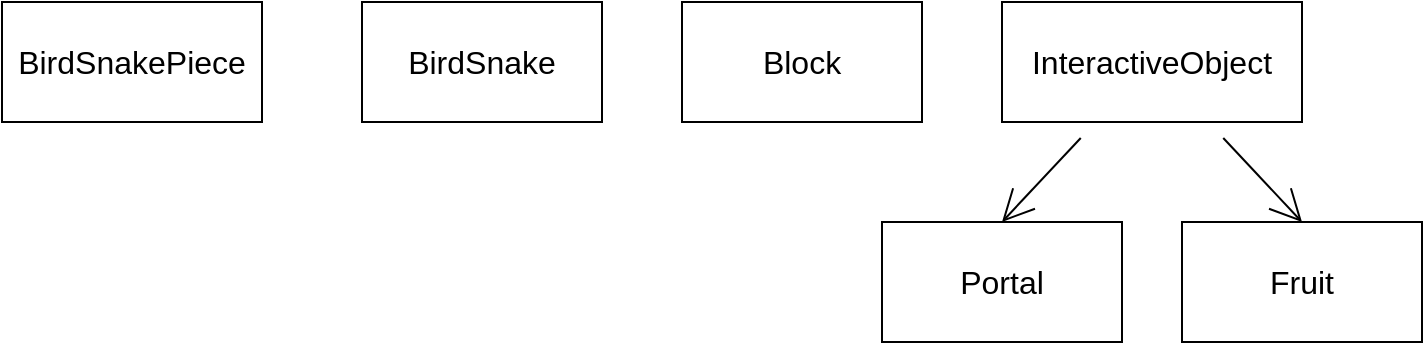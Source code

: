 <mxfile version="20.7.4" type="github">
  <diagram id="C5RBs43oDa-KdzZeNtuy" name="Page-1">
    <mxGraphModel dx="2074" dy="846" grid="1" gridSize="10" guides="1" tooltips="1" connect="1" arrows="1" fold="1" page="1" pageScale="1" pageWidth="827" pageHeight="1169" math="0" shadow="0">
      <root>
        <mxCell id="WIyWlLk6GJQsqaUBKTNV-0" />
        <mxCell id="WIyWlLk6GJQsqaUBKTNV-1" parent="WIyWlLk6GJQsqaUBKTNV-0" />
        <mxCell id="b_qrke7oka-_pSYDX-qw-0" value="BirdSnake" style="rounded=0;whiteSpace=wrap;html=1;fontSize=16;" vertex="1" parent="WIyWlLk6GJQsqaUBKTNV-1">
          <mxGeometry x="210" y="180" width="120" height="60" as="geometry" />
        </mxCell>
        <mxCell id="b_qrke7oka-_pSYDX-qw-1" value="Portal" style="rounded=0;whiteSpace=wrap;html=1;fontSize=16;" vertex="1" parent="WIyWlLk6GJQsqaUBKTNV-1">
          <mxGeometry x="470" y="290" width="120" height="60" as="geometry" />
        </mxCell>
        <mxCell id="b_qrke7oka-_pSYDX-qw-2" value="Block" style="rounded=0;whiteSpace=wrap;html=1;fontSize=16;" vertex="1" parent="WIyWlLk6GJQsqaUBKTNV-1">
          <mxGeometry x="370" y="180" width="120" height="60" as="geometry" />
        </mxCell>
        <mxCell id="b_qrke7oka-_pSYDX-qw-4" value="Fruit" style="rounded=0;whiteSpace=wrap;html=1;fontSize=16;" vertex="1" parent="WIyWlLk6GJQsqaUBKTNV-1">
          <mxGeometry x="620" y="290" width="120" height="60" as="geometry" />
        </mxCell>
        <mxCell id="b_qrke7oka-_pSYDX-qw-5" value="BirdSnakePiece" style="rounded=0;whiteSpace=wrap;html=1;fontSize=16;" vertex="1" parent="WIyWlLk6GJQsqaUBKTNV-1">
          <mxGeometry x="30" y="180" width="130" height="60" as="geometry" />
        </mxCell>
        <mxCell id="b_qrke7oka-_pSYDX-qw-13" style="edgeStyle=none;rounded=0;orthogonalLoop=1;jettySize=auto;html=1;entryX=0.5;entryY=0;entryDx=0;entryDy=0;strokeColor=default;fontSize=12;endArrow=open;startSize=14;endSize=14;sourcePerimeterSpacing=8;targetPerimeterSpacing=8;" edge="1" parent="WIyWlLk6GJQsqaUBKTNV-1" source="b_qrke7oka-_pSYDX-qw-6" target="b_qrke7oka-_pSYDX-qw-1">
          <mxGeometry relative="1" as="geometry" />
        </mxCell>
        <mxCell id="b_qrke7oka-_pSYDX-qw-14" style="edgeStyle=none;rounded=0;orthogonalLoop=1;jettySize=auto;html=1;entryX=0.5;entryY=0;entryDx=0;entryDy=0;strokeColor=default;fontSize=12;endArrow=open;startSize=14;endSize=14;sourcePerimeterSpacing=8;targetPerimeterSpacing=8;" edge="1" parent="WIyWlLk6GJQsqaUBKTNV-1" source="b_qrke7oka-_pSYDX-qw-6" target="b_qrke7oka-_pSYDX-qw-4">
          <mxGeometry relative="1" as="geometry" />
        </mxCell>
        <mxCell id="b_qrke7oka-_pSYDX-qw-6" value="InteractiveObject" style="rounded=0;whiteSpace=wrap;html=1;fontSize=16;" vertex="1" parent="WIyWlLk6GJQsqaUBKTNV-1">
          <mxGeometry x="530" y="180" width="150" height="60" as="geometry" />
        </mxCell>
      </root>
    </mxGraphModel>
  </diagram>
</mxfile>
